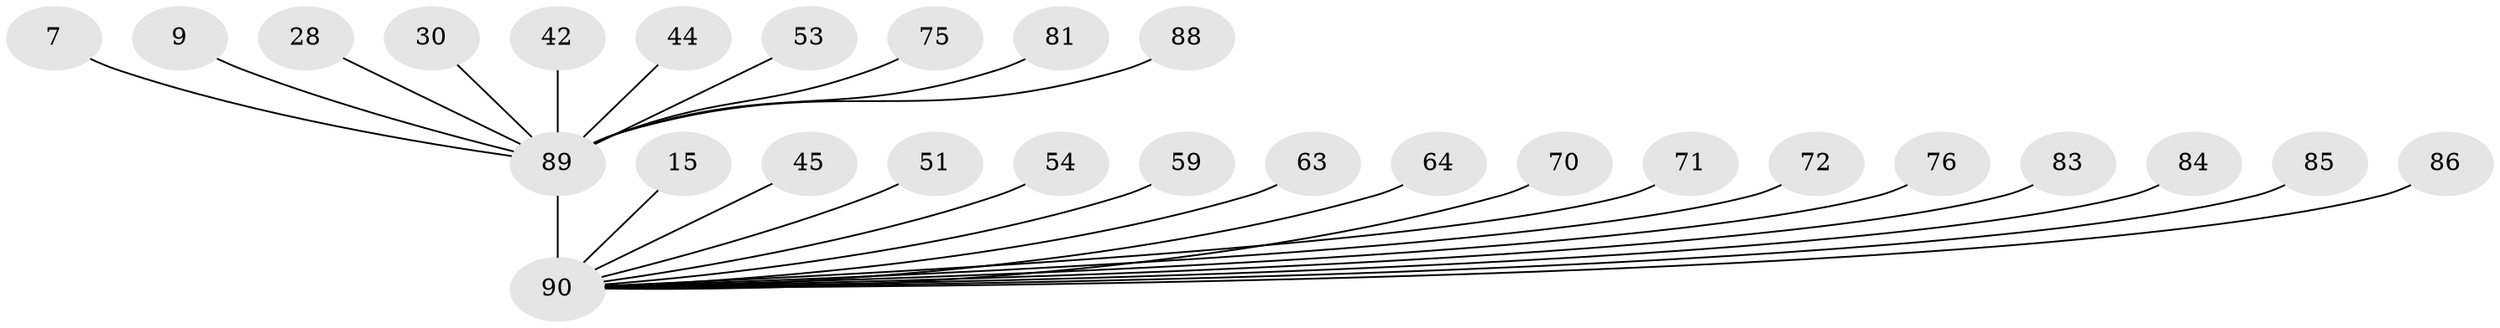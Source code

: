 // original degree distribution, {14: 0.022222222222222223, 6: 0.022222222222222223, 7: 0.03333333333333333, 8: 0.022222222222222223, 13: 0.011111111111111112, 1: 0.43333333333333335, 2: 0.2, 5: 0.06666666666666667, 10: 0.011111111111111112, 3: 0.1, 4: 0.07777777777777778}
// Generated by graph-tools (version 1.1) at 2025/51/03/04/25 21:51:14]
// undirected, 27 vertices, 26 edges
graph export_dot {
graph [start="1"]
  node [color=gray90,style=filled];
  7;
  9;
  15 [super="+8"];
  28;
  30;
  42;
  44 [super="+41"];
  45;
  51;
  53;
  54;
  59;
  63 [super="+27"];
  64;
  70;
  71;
  72;
  75;
  76;
  81;
  83 [super="+78+60+82"];
  84 [super="+66"];
  85;
  86;
  88;
  89 [super="+55+13+80"];
  90 [super="+5+22+25+67+18+20+36+39+87+26+40+46+48+49"];
  7 -- 89;
  9 -- 89 [weight=2];
  15 -- 90 [weight=3];
  28 -- 89;
  30 -- 89;
  42 -- 89;
  44 -- 89;
  45 -- 90 [weight=2];
  51 -- 90;
  53 -- 89;
  54 -- 90;
  59 -- 90;
  63 -- 90;
  64 -- 90;
  70 -- 90;
  71 -- 90;
  72 -- 90;
  75 -- 89;
  76 -- 90;
  81 -- 89;
  83 -- 90 [weight=5];
  84 -- 90;
  85 -- 90;
  86 -- 90;
  88 -- 89;
  89 -- 90 [weight=30];
}
